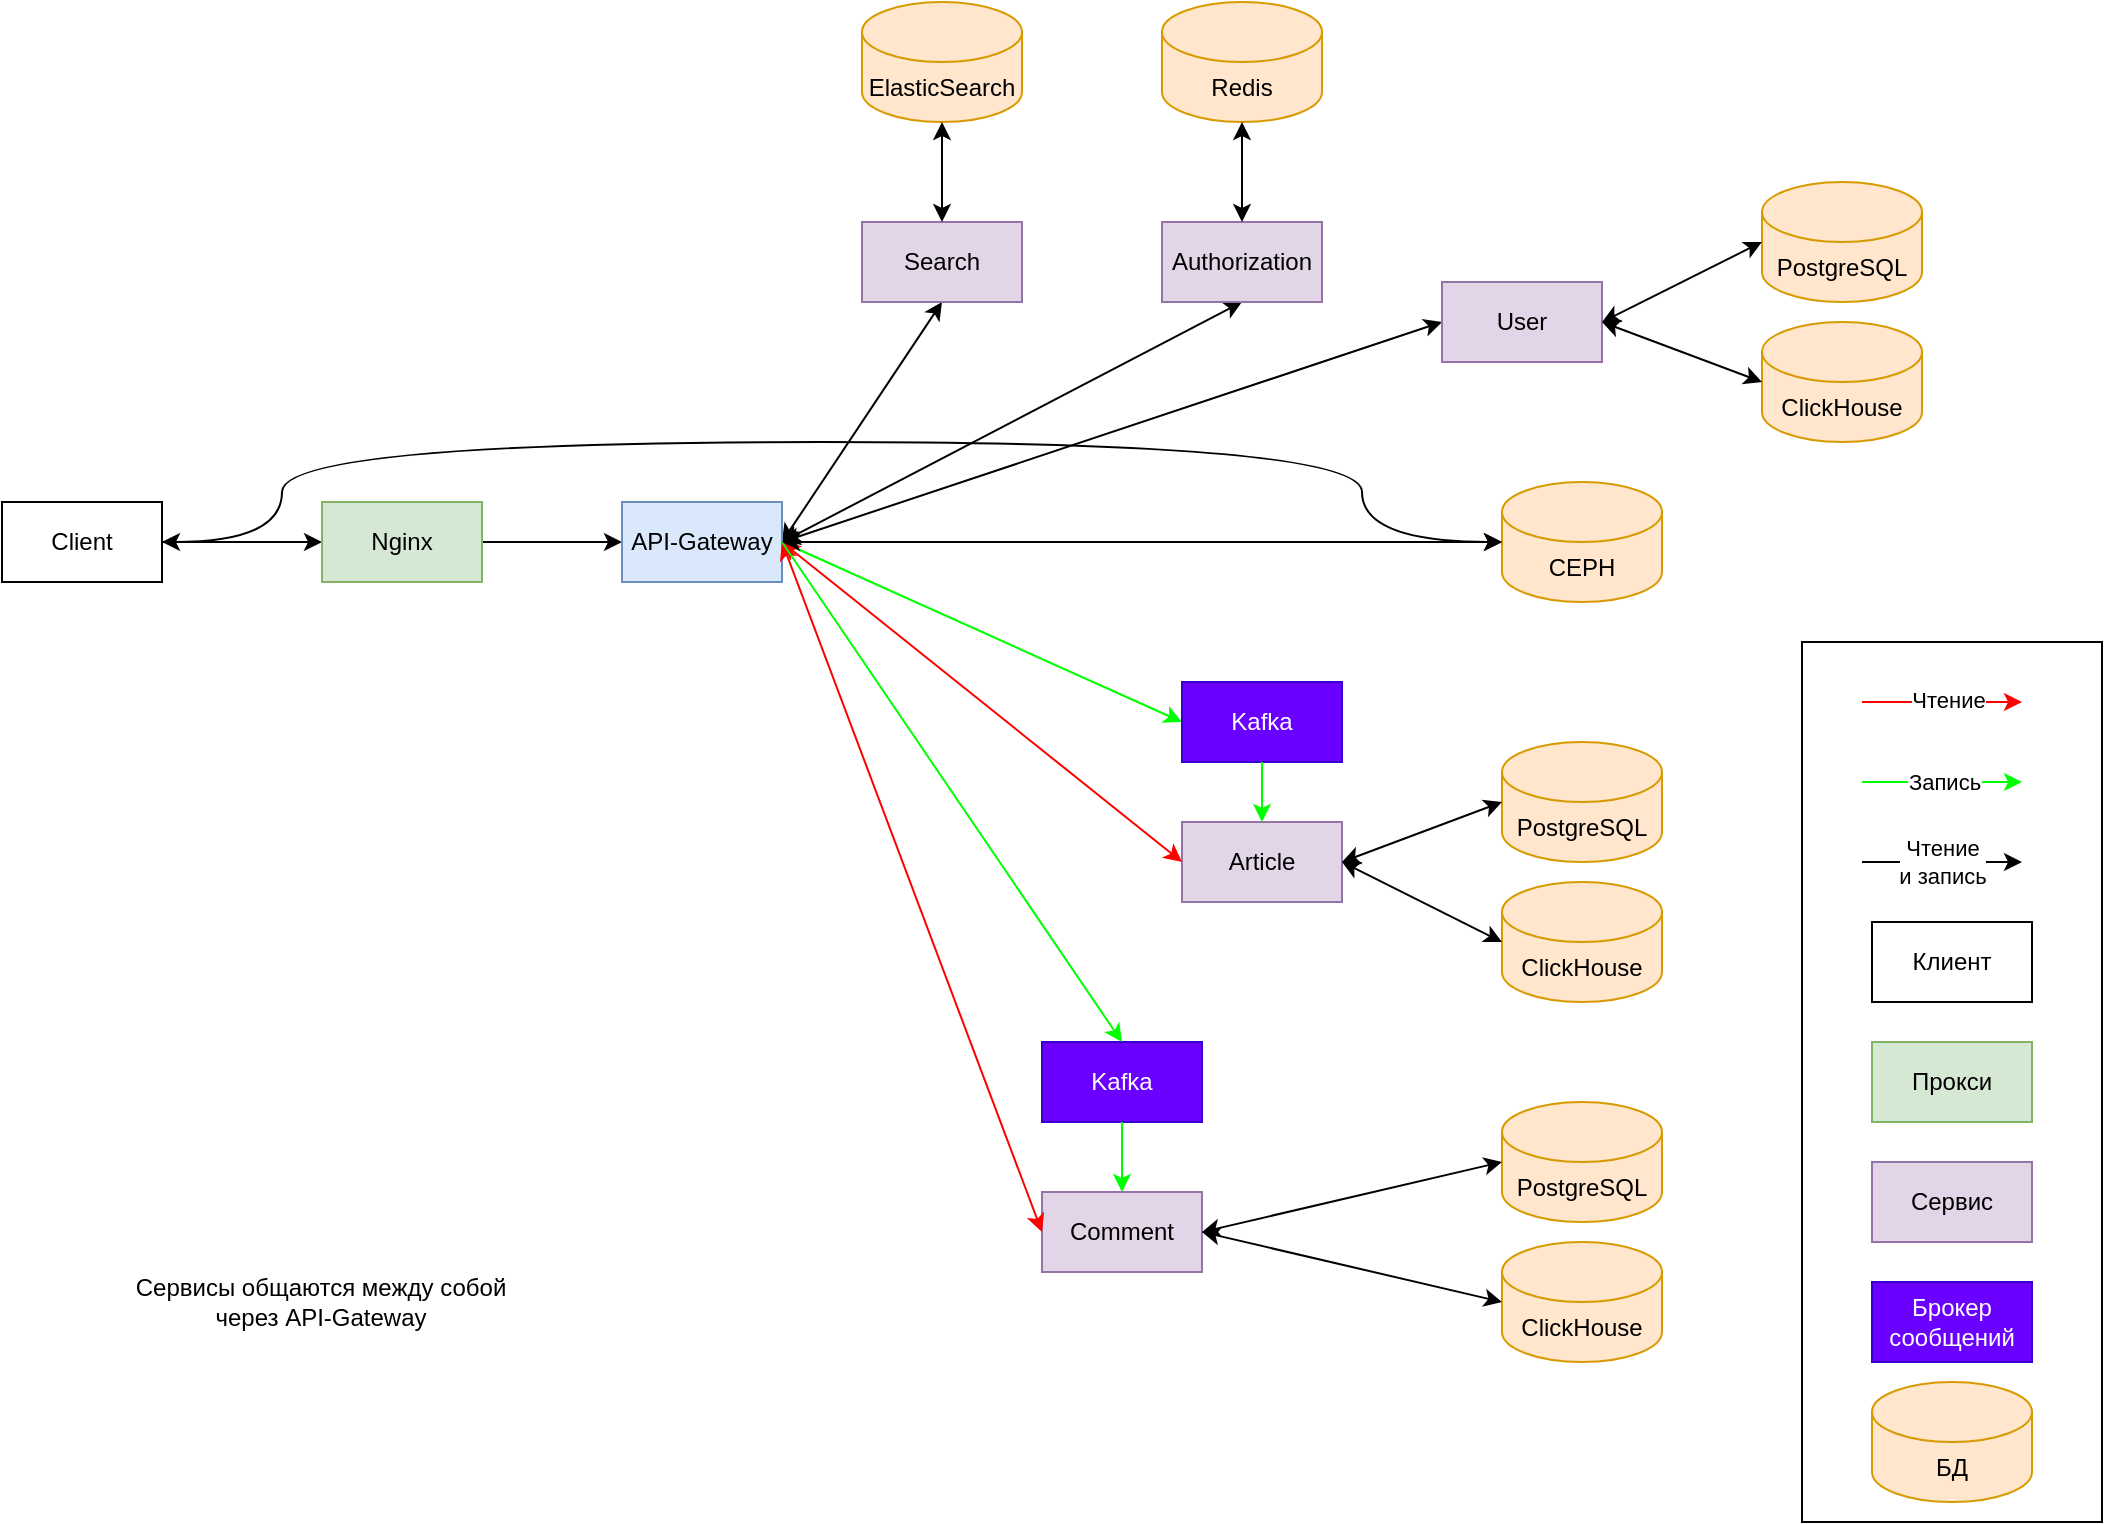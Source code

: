 <mxfile version="24.2.5" type="device">
  <diagram name="Страница — 1" id="rqmOK1oUs_pi4lcDRMpR">
    <mxGraphModel dx="1390" dy="1969" grid="1" gridSize="10" guides="1" tooltips="1" connect="1" arrows="1" fold="1" page="1" pageScale="1" pageWidth="827" pageHeight="1169" math="0" shadow="0">
      <root>
        <mxCell id="0" />
        <mxCell id="1" parent="0" />
        <mxCell id="XhIX_q-l0Xh5XN9vXRnJ-45" value="" style="rounded=0;whiteSpace=wrap;html=1;fillColor=none;" parent="1" vertex="1">
          <mxGeometry x="1050" y="300" width="150" height="440" as="geometry" />
        </mxCell>
        <mxCell id="XhIX_q-l0Xh5XN9vXRnJ-8" style="edgeStyle=orthogonalEdgeStyle;rounded=0;orthogonalLoop=1;jettySize=auto;html=1;exitX=1;exitY=0.5;exitDx=0;exitDy=0;entryX=0;entryY=0.5;entryDx=0;entryDy=0;" parent="1" source="XhIX_q-l0Xh5XN9vXRnJ-1" target="XhIX_q-l0Xh5XN9vXRnJ-2" edge="1">
          <mxGeometry relative="1" as="geometry" />
        </mxCell>
        <mxCell id="XhIX_q-l0Xh5XN9vXRnJ-1" value="Client" style="rounded=0;whiteSpace=wrap;html=1;" parent="1" vertex="1">
          <mxGeometry x="150" y="230" width="80" height="40" as="geometry" />
        </mxCell>
        <mxCell id="XhIX_q-l0Xh5XN9vXRnJ-9" style="edgeStyle=orthogonalEdgeStyle;rounded=0;orthogonalLoop=1;jettySize=auto;html=1;exitX=1;exitY=0.5;exitDx=0;exitDy=0;" parent="1" source="XhIX_q-l0Xh5XN9vXRnJ-2" target="XhIX_q-l0Xh5XN9vXRnJ-3" edge="1">
          <mxGeometry relative="1" as="geometry" />
        </mxCell>
        <mxCell id="XhIX_q-l0Xh5XN9vXRnJ-2" value="Nginx" style="rounded=0;whiteSpace=wrap;html=1;fillColor=#d5e8d4;strokeColor=#82b366;" parent="1" vertex="1">
          <mxGeometry x="310" y="230" width="80" height="40" as="geometry" />
        </mxCell>
        <mxCell id="XhIX_q-l0Xh5XN9vXRnJ-10" style="rounded=0;orthogonalLoop=1;jettySize=auto;html=1;exitX=1;exitY=0.5;exitDx=0;exitDy=0;entryX=0.5;entryY=1;entryDx=0;entryDy=0;startArrow=classic;startFill=1;" parent="1" source="XhIX_q-l0Xh5XN9vXRnJ-3" target="XhIX_q-l0Xh5XN9vXRnJ-4" edge="1">
          <mxGeometry relative="1" as="geometry" />
        </mxCell>
        <mxCell id="XhIX_q-l0Xh5XN9vXRnJ-13" style="rounded=0;orthogonalLoop=1;jettySize=auto;html=1;exitX=1;exitY=0.5;exitDx=0;exitDy=0;entryX=0;entryY=0.5;entryDx=0;entryDy=0;startArrow=classic;startFill=1;" parent="1" source="XhIX_q-l0Xh5XN9vXRnJ-3" target="XhIX_q-l0Xh5XN9vXRnJ-12" edge="1">
          <mxGeometry relative="1" as="geometry" />
        </mxCell>
        <mxCell id="XhIX_q-l0Xh5XN9vXRnJ-22" style="rounded=0;orthogonalLoop=1;jettySize=auto;html=1;exitX=1;exitY=0.5;exitDx=0;exitDy=0;entryX=0;entryY=0.5;entryDx=0;entryDy=0;startArrow=none;startFill=0;strokeColor=#00FF00;" parent="1" source="XhIX_q-l0Xh5XN9vXRnJ-3" target="XhIX_q-l0Xh5XN9vXRnJ-20" edge="1">
          <mxGeometry relative="1" as="geometry" />
        </mxCell>
        <mxCell id="DzvbY21tITHoEovwNT88-6" style="rounded=0;orthogonalLoop=1;jettySize=auto;html=1;exitX=1;exitY=0.5;exitDx=0;exitDy=0;entryX=0.5;entryY=1;entryDx=0;entryDy=0;startArrow=classic;startFill=1;" edge="1" parent="1" source="XhIX_q-l0Xh5XN9vXRnJ-3" target="DzvbY21tITHoEovwNT88-5">
          <mxGeometry relative="1" as="geometry" />
        </mxCell>
        <mxCell id="XhIX_q-l0Xh5XN9vXRnJ-3" value="API-Gateway" style="rounded=0;whiteSpace=wrap;html=1;fillColor=#dae8fc;strokeColor=#6c8ebf;" parent="1" vertex="1">
          <mxGeometry x="460" y="230" width="80" height="40" as="geometry" />
        </mxCell>
        <mxCell id="XhIX_q-l0Xh5XN9vXRnJ-4" value="Authorization" style="rounded=0;whiteSpace=wrap;html=1;fillColor=#e1d5e7;strokeColor=#9673a6;" parent="1" vertex="1">
          <mxGeometry x="730" y="90" width="80" height="40" as="geometry" />
        </mxCell>
        <mxCell id="XhIX_q-l0Xh5XN9vXRnJ-5" value="Article" style="rounded=0;whiteSpace=wrap;html=1;fillColor=#e1d5e7;strokeColor=#9673a6;" parent="1" vertex="1">
          <mxGeometry x="740" y="390" width="80" height="40" as="geometry" />
        </mxCell>
        <mxCell id="XhIX_q-l0Xh5XN9vXRnJ-6" value="Comment" style="rounded=0;whiteSpace=wrap;html=1;fillColor=#e1d5e7;strokeColor=#9673a6;" parent="1" vertex="1">
          <mxGeometry x="670" y="575" width="80" height="40" as="geometry" />
        </mxCell>
        <mxCell id="XhIX_q-l0Xh5XN9vXRnJ-7" value="Redis" style="shape=cylinder3;whiteSpace=wrap;html=1;boundedLbl=1;backgroundOutline=1;size=15;fillColor=#ffe6cc;strokeColor=#d79b00;" parent="1" vertex="1">
          <mxGeometry x="730" y="-20" width="80" height="60" as="geometry" />
        </mxCell>
        <mxCell id="XhIX_q-l0Xh5XN9vXRnJ-11" style="rounded=0;orthogonalLoop=1;jettySize=auto;html=1;exitX=0.5;exitY=0;exitDx=0;exitDy=0;entryX=0.5;entryY=1;entryDx=0;entryDy=0;entryPerimeter=0;startArrow=classic;startFill=1;" parent="1" source="XhIX_q-l0Xh5XN9vXRnJ-4" target="XhIX_q-l0Xh5XN9vXRnJ-7" edge="1">
          <mxGeometry relative="1" as="geometry" />
        </mxCell>
        <mxCell id="XhIX_q-l0Xh5XN9vXRnJ-12" value="User" style="rounded=0;whiteSpace=wrap;html=1;fillColor=#e1d5e7;strokeColor=#9673a6;" parent="1" vertex="1">
          <mxGeometry x="870" y="120" width="80" height="40" as="geometry" />
        </mxCell>
        <mxCell id="XhIX_q-l0Xh5XN9vXRnJ-14" value="PostgreSQL" style="shape=cylinder3;whiteSpace=wrap;html=1;boundedLbl=1;backgroundOutline=1;size=15;fillColor=#ffe6cc;strokeColor=#d79b00;" parent="1" vertex="1">
          <mxGeometry x="1030" y="70" width="80" height="60" as="geometry" />
        </mxCell>
        <mxCell id="XhIX_q-l0Xh5XN9vXRnJ-15" value="ClickHouse" style="shape=cylinder3;whiteSpace=wrap;html=1;boundedLbl=1;backgroundOutline=1;size=15;fillColor=#ffe6cc;strokeColor=#d79b00;" parent="1" vertex="1">
          <mxGeometry x="1030" y="140" width="80" height="60" as="geometry" />
        </mxCell>
        <mxCell id="XhIX_q-l0Xh5XN9vXRnJ-17" style="rounded=0;orthogonalLoop=1;jettySize=auto;html=1;exitX=1;exitY=0.5;exitDx=0;exitDy=0;entryX=0;entryY=0.5;entryDx=0;entryDy=0;entryPerimeter=0;startArrow=classic;startFill=1;" parent="1" source="XhIX_q-l0Xh5XN9vXRnJ-12" target="XhIX_q-l0Xh5XN9vXRnJ-14" edge="1">
          <mxGeometry relative="1" as="geometry" />
        </mxCell>
        <mxCell id="XhIX_q-l0Xh5XN9vXRnJ-18" style="rounded=0;orthogonalLoop=1;jettySize=auto;html=1;exitX=1;exitY=0.5;exitDx=0;exitDy=0;entryX=0;entryY=0.5;entryDx=0;entryDy=0;entryPerimeter=0;startArrow=classic;startFill=1;" parent="1" source="XhIX_q-l0Xh5XN9vXRnJ-12" target="XhIX_q-l0Xh5XN9vXRnJ-15" edge="1">
          <mxGeometry relative="1" as="geometry" />
        </mxCell>
        <mxCell id="XhIX_q-l0Xh5XN9vXRnJ-20" value="Kafka" style="rounded=0;whiteSpace=wrap;html=1;fillColor=#6a00ff;strokeColor=#3700CC;fontColor=#ffffff;" parent="1" vertex="1">
          <mxGeometry x="740" y="320" width="80" height="40" as="geometry" />
        </mxCell>
        <mxCell id="XhIX_q-l0Xh5XN9vXRnJ-21" value="Kafka" style="rounded=0;whiteSpace=wrap;html=1;fillColor=#6a00ff;strokeColor=#3700CC;fontColor=#ffffff;" parent="1" vertex="1">
          <mxGeometry x="670" y="500" width="80" height="40" as="geometry" />
        </mxCell>
        <mxCell id="XhIX_q-l0Xh5XN9vXRnJ-24" value="PostgreSQL" style="shape=cylinder3;whiteSpace=wrap;html=1;boundedLbl=1;backgroundOutline=1;size=15;fillColor=#ffe6cc;strokeColor=#d79b00;" parent="1" vertex="1">
          <mxGeometry x="900" y="350" width="80" height="60" as="geometry" />
        </mxCell>
        <mxCell id="XhIX_q-l0Xh5XN9vXRnJ-25" value="ClickHouse" style="shape=cylinder3;whiteSpace=wrap;html=1;boundedLbl=1;backgroundOutline=1;size=15;fillColor=#ffe6cc;strokeColor=#d79b00;" parent="1" vertex="1">
          <mxGeometry x="900" y="420" width="80" height="60" as="geometry" />
        </mxCell>
        <mxCell id="XhIX_q-l0Xh5XN9vXRnJ-32" value="PostgreSQL" style="shape=cylinder3;whiteSpace=wrap;html=1;boundedLbl=1;backgroundOutline=1;size=15;fillColor=#ffe6cc;strokeColor=#d79b00;" parent="1" vertex="1">
          <mxGeometry x="900" y="530" width="80" height="60" as="geometry" />
        </mxCell>
        <mxCell id="XhIX_q-l0Xh5XN9vXRnJ-33" style="rounded=0;orthogonalLoop=1;jettySize=auto;html=1;exitX=1;exitY=0.5;exitDx=0;exitDy=0;entryX=0;entryY=0.5;entryDx=0;entryDy=0;entryPerimeter=0;startArrow=classic;startFill=1;" parent="1" source="XhIX_q-l0Xh5XN9vXRnJ-6" target="XhIX_q-l0Xh5XN9vXRnJ-32" edge="1">
          <mxGeometry relative="1" as="geometry" />
        </mxCell>
        <mxCell id="XhIX_q-l0Xh5XN9vXRnJ-36" value="CEPH" style="shape=cylinder3;whiteSpace=wrap;html=1;boundedLbl=1;backgroundOutline=1;size=15;fillColor=#ffe6cc;strokeColor=#d79b00;" parent="1" vertex="1">
          <mxGeometry x="900" y="220" width="80" height="60" as="geometry" />
        </mxCell>
        <mxCell id="XhIX_q-l0Xh5XN9vXRnJ-37" style="edgeStyle=orthogonalEdgeStyle;rounded=0;orthogonalLoop=1;jettySize=auto;html=1;exitX=0.5;exitY=1;exitDx=0;exitDy=0;" parent="1" source="XhIX_q-l0Xh5XN9vXRnJ-5" target="XhIX_q-l0Xh5XN9vXRnJ-5" edge="1">
          <mxGeometry relative="1" as="geometry" />
        </mxCell>
        <mxCell id="XhIX_q-l0Xh5XN9vXRnJ-39" style="rounded=0;orthogonalLoop=1;jettySize=auto;html=1;exitX=1;exitY=0.5;exitDx=0;exitDy=0;entryX=0;entryY=0.5;entryDx=0;entryDy=0;entryPerimeter=0;startArrow=classic;startFill=1;" parent="1" source="XhIX_q-l0Xh5XN9vXRnJ-5" target="XhIX_q-l0Xh5XN9vXRnJ-24" edge="1">
          <mxGeometry relative="1" as="geometry" />
        </mxCell>
        <mxCell id="XhIX_q-l0Xh5XN9vXRnJ-40" style="rounded=0;orthogonalLoop=1;jettySize=auto;html=1;exitX=1;exitY=0.5;exitDx=0;exitDy=0;entryX=0;entryY=0.5;entryDx=0;entryDy=0;entryPerimeter=0;startArrow=classic;startFill=1;" parent="1" source="XhIX_q-l0Xh5XN9vXRnJ-5" target="XhIX_q-l0Xh5XN9vXRnJ-25" edge="1">
          <mxGeometry relative="1" as="geometry" />
        </mxCell>
        <mxCell id="XhIX_q-l0Xh5XN9vXRnJ-42" value="Сервисы общаются между собой&lt;div&gt;через&amp;nbsp;&lt;span style=&quot;text-wrap: wrap;&quot;&gt;API-Gateway&lt;/span&gt;&lt;/div&gt;" style="text;html=1;align=center;verticalAlign=middle;resizable=0;points=[];autosize=1;strokeColor=none;fillColor=none;" parent="1" vertex="1">
          <mxGeometry x="204" y="610" width="210" height="40" as="geometry" />
        </mxCell>
        <mxCell id="XhIX_q-l0Xh5XN9vXRnJ-44" value="Клиент" style="rounded=0;whiteSpace=wrap;html=1;" parent="1" vertex="1">
          <mxGeometry x="1085" y="440" width="80" height="40" as="geometry" />
        </mxCell>
        <mxCell id="XhIX_q-l0Xh5XN9vXRnJ-47" value="Прокси" style="rounded=0;whiteSpace=wrap;html=1;fillColor=#d5e8d4;strokeColor=#82b366;" parent="1" vertex="1">
          <mxGeometry x="1085" y="500" width="80" height="40" as="geometry" />
        </mxCell>
        <mxCell id="XhIX_q-l0Xh5XN9vXRnJ-48" value="Сервис" style="rounded=0;whiteSpace=wrap;html=1;fillColor=#e1d5e7;strokeColor=#9673a6;" parent="1" vertex="1">
          <mxGeometry x="1085" y="560" width="80" height="40" as="geometry" />
        </mxCell>
        <mxCell id="XhIX_q-l0Xh5XN9vXRnJ-50" value="Брокер сообщений" style="rounded=0;whiteSpace=wrap;html=1;fillColor=#6a00ff;strokeColor=#3700CC;fontColor=#ffffff;" parent="1" vertex="1">
          <mxGeometry x="1085" y="620" width="80" height="40" as="geometry" />
        </mxCell>
        <mxCell id="XhIX_q-l0Xh5XN9vXRnJ-51" value="БД" style="shape=cylinder3;whiteSpace=wrap;html=1;boundedLbl=1;backgroundOutline=1;size=15;fillColor=#ffe6cc;strokeColor=#d79b00;" parent="1" vertex="1">
          <mxGeometry x="1085" y="670" width="80" height="60" as="geometry" />
        </mxCell>
        <mxCell id="HAEZaCFpy0Nd7KDQHxcJ-3" value="" style="endArrow=classic;html=1;rounded=0;" parent="1" edge="1">
          <mxGeometry width="50" height="50" relative="1" as="geometry">
            <mxPoint x="1080" y="410" as="sourcePoint" />
            <mxPoint x="1160" y="410" as="targetPoint" />
          </mxGeometry>
        </mxCell>
        <mxCell id="HAEZaCFpy0Nd7KDQHxcJ-4" value="Чтение&lt;div&gt;и запись&lt;/div&gt;" style="edgeLabel;html=1;align=center;verticalAlign=middle;resizable=0;points=[];" parent="HAEZaCFpy0Nd7KDQHxcJ-3" vertex="1" connectable="0">
          <mxGeometry x="-0.315" y="1" relative="1" as="geometry">
            <mxPoint x="12" y="1" as="offset" />
          </mxGeometry>
        </mxCell>
        <mxCell id="HAEZaCFpy0Nd7KDQHxcJ-6" value="" style="endArrow=classic;html=1;rounded=0;fillColor=#f8cecc;strokeColor=#FF0000;exitX=1;exitY=0.5;exitDx=0;exitDy=0;entryX=0;entryY=0.5;entryDx=0;entryDy=0;startArrow=classic;startFill=1;" parent="1" source="XhIX_q-l0Xh5XN9vXRnJ-3" target="XhIX_q-l0Xh5XN9vXRnJ-5" edge="1">
          <mxGeometry width="50" height="50" relative="1" as="geometry">
            <mxPoint x="430" y="450" as="sourcePoint" />
            <mxPoint x="540" y="460" as="targetPoint" />
          </mxGeometry>
        </mxCell>
        <mxCell id="HAEZaCFpy0Nd7KDQHxcJ-7" value="" style="endArrow=classic;html=1;rounded=0;fillColor=#f8cecc;strokeColor=#FF0000;exitX=1;exitY=0.5;exitDx=0;exitDy=0;entryX=0;entryY=0.5;entryDx=0;entryDy=0;startArrow=classic;startFill=1;" parent="1" source="XhIX_q-l0Xh5XN9vXRnJ-3" target="XhIX_q-l0Xh5XN9vXRnJ-6" edge="1">
          <mxGeometry width="50" height="50" relative="1" as="geometry">
            <mxPoint x="414" y="420" as="sourcePoint" />
            <mxPoint x="604" y="564" as="targetPoint" />
          </mxGeometry>
        </mxCell>
        <mxCell id="HAEZaCFpy0Nd7KDQHxcJ-8" style="rounded=0;orthogonalLoop=1;jettySize=auto;html=1;exitX=0.5;exitY=1;exitDx=0;exitDy=0;entryX=0.5;entryY=0;entryDx=0;entryDy=0;startArrow=none;startFill=0;strokeColor=#00FF00;" parent="1" source="XhIX_q-l0Xh5XN9vXRnJ-20" target="XhIX_q-l0Xh5XN9vXRnJ-5" edge="1">
          <mxGeometry relative="1" as="geometry">
            <mxPoint x="560" y="290" as="sourcePoint" />
            <mxPoint x="750" y="310" as="targetPoint" />
          </mxGeometry>
        </mxCell>
        <mxCell id="HAEZaCFpy0Nd7KDQHxcJ-9" style="rounded=0;orthogonalLoop=1;jettySize=auto;html=1;exitX=1;exitY=0.5;exitDx=0;exitDy=0;entryX=0.5;entryY=0;entryDx=0;entryDy=0;startArrow=none;startFill=0;strokeColor=#00FF00;" parent="1" source="XhIX_q-l0Xh5XN9vXRnJ-3" target="XhIX_q-l0Xh5XN9vXRnJ-21" edge="1">
          <mxGeometry relative="1" as="geometry">
            <mxPoint x="550" y="260" as="sourcePoint" />
            <mxPoint x="740" y="280" as="targetPoint" />
          </mxGeometry>
        </mxCell>
        <mxCell id="HAEZaCFpy0Nd7KDQHxcJ-10" style="rounded=0;orthogonalLoop=1;jettySize=auto;html=1;exitX=0.5;exitY=1;exitDx=0;exitDy=0;entryX=0.5;entryY=0;entryDx=0;entryDy=0;startArrow=none;startFill=0;strokeColor=#00FF00;" parent="1" source="XhIX_q-l0Xh5XN9vXRnJ-21" target="XhIX_q-l0Xh5XN9vXRnJ-6" edge="1">
          <mxGeometry relative="1" as="geometry">
            <mxPoint x="780" y="300" as="sourcePoint" />
            <mxPoint x="780" y="384" as="targetPoint" />
          </mxGeometry>
        </mxCell>
        <mxCell id="HAEZaCFpy0Nd7KDQHxcJ-11" value="" style="endArrow=classic;html=1;rounded=0;fillColor=#f8cecc;strokeColor=#FF0000;startArrow=none;startFill=0;" parent="1" edge="1">
          <mxGeometry width="50" height="50" relative="1" as="geometry">
            <mxPoint x="1080" y="330" as="sourcePoint" />
            <mxPoint x="1160" y="330" as="targetPoint" />
          </mxGeometry>
        </mxCell>
        <mxCell id="HAEZaCFpy0Nd7KDQHxcJ-12" value="Чтение" style="edgeLabel;html=1;align=center;verticalAlign=middle;resizable=0;points=[];" parent="HAEZaCFpy0Nd7KDQHxcJ-11" vertex="1" connectable="0">
          <mxGeometry x="0.068" y="1" relative="1" as="geometry">
            <mxPoint as="offset" />
          </mxGeometry>
        </mxCell>
        <mxCell id="HAEZaCFpy0Nd7KDQHxcJ-15" style="rounded=0;orthogonalLoop=1;jettySize=auto;html=1;exitX=0.5;exitY=1;exitDx=0;exitDy=0;startArrow=none;startFill=0;strokeColor=#00FF00;" parent="1" edge="1">
          <mxGeometry relative="1" as="geometry">
            <mxPoint x="1080" y="370" as="sourcePoint" />
            <mxPoint x="1160" y="370" as="targetPoint" />
          </mxGeometry>
        </mxCell>
        <mxCell id="HAEZaCFpy0Nd7KDQHxcJ-16" value="Запись" style="edgeLabel;html=1;align=center;verticalAlign=middle;resizable=0;points=[];" parent="HAEZaCFpy0Nd7KDQHxcJ-15" vertex="1" connectable="0">
          <mxGeometry x="-0.118" y="-2" relative="1" as="geometry">
            <mxPoint x="5" y="-2" as="offset" />
          </mxGeometry>
        </mxCell>
        <mxCell id="DgrjLmETUWKdXSBqn7IP-1" value="" style="endArrow=classic;html=1;rounded=0;exitX=1;exitY=0.5;exitDx=0;exitDy=0;entryX=0;entryY=0.5;entryDx=0;entryDy=0;entryPerimeter=0;startArrow=classic;startFill=1;" parent="1" source="XhIX_q-l0Xh5XN9vXRnJ-3" target="XhIX_q-l0Xh5XN9vXRnJ-36" edge="1">
          <mxGeometry width="50" height="50" relative="1" as="geometry">
            <mxPoint x="680" y="350" as="sourcePoint" />
            <mxPoint x="730" y="300" as="targetPoint" />
          </mxGeometry>
        </mxCell>
        <mxCell id="DzvbY21tITHoEovwNT88-1" value="ClickHouse" style="shape=cylinder3;whiteSpace=wrap;html=1;boundedLbl=1;backgroundOutline=1;size=15;fillColor=#ffe6cc;strokeColor=#d79b00;" vertex="1" parent="1">
          <mxGeometry x="900" y="600" width="80" height="60" as="geometry" />
        </mxCell>
        <mxCell id="DzvbY21tITHoEovwNT88-2" style="rounded=0;orthogonalLoop=1;jettySize=auto;html=1;exitX=1;exitY=0.5;exitDx=0;exitDy=0;entryX=0;entryY=0.5;entryDx=0;entryDy=0;entryPerimeter=0;startArrow=classic;startFill=1;" edge="1" parent="1" source="XhIX_q-l0Xh5XN9vXRnJ-6" target="DzvbY21tITHoEovwNT88-1">
          <mxGeometry relative="1" as="geometry" />
        </mxCell>
        <mxCell id="DzvbY21tITHoEovwNT88-3" style="edgeStyle=orthogonalEdgeStyle;rounded=0;orthogonalLoop=1;jettySize=auto;html=1;exitX=1;exitY=0.5;exitDx=0;exitDy=0;entryX=0;entryY=0.5;entryDx=0;entryDy=0;entryPerimeter=0;curved=1;startArrow=classic;startFill=1;" edge="1" parent="1" source="XhIX_q-l0Xh5XN9vXRnJ-1" target="XhIX_q-l0Xh5XN9vXRnJ-36">
          <mxGeometry relative="1" as="geometry">
            <Array as="points">
              <mxPoint x="290" y="250" />
              <mxPoint x="290" y="200" />
              <mxPoint x="830" y="200" />
              <mxPoint x="830" y="250" />
            </Array>
          </mxGeometry>
        </mxCell>
        <mxCell id="DzvbY21tITHoEovwNT88-4" value="ElasticSearch" style="shape=cylinder3;whiteSpace=wrap;html=1;boundedLbl=1;backgroundOutline=1;size=15;fillColor=#ffe6cc;strokeColor=#d79b00;" vertex="1" parent="1">
          <mxGeometry x="580" y="-20" width="80" height="60" as="geometry" />
        </mxCell>
        <mxCell id="DzvbY21tITHoEovwNT88-5" value="Search" style="rounded=0;whiteSpace=wrap;html=1;fillColor=#e1d5e7;strokeColor=#9673a6;" vertex="1" parent="1">
          <mxGeometry x="580" y="90" width="80" height="40" as="geometry" />
        </mxCell>
        <mxCell id="DzvbY21tITHoEovwNT88-7" style="rounded=0;orthogonalLoop=1;jettySize=auto;html=1;exitX=0.5;exitY=0;exitDx=0;exitDy=0;entryX=0.5;entryY=1;entryDx=0;entryDy=0;entryPerimeter=0;startArrow=classic;startFill=1;" edge="1" parent="1" source="DzvbY21tITHoEovwNT88-5" target="DzvbY21tITHoEovwNT88-4">
          <mxGeometry relative="1" as="geometry" />
        </mxCell>
      </root>
    </mxGraphModel>
  </diagram>
</mxfile>
